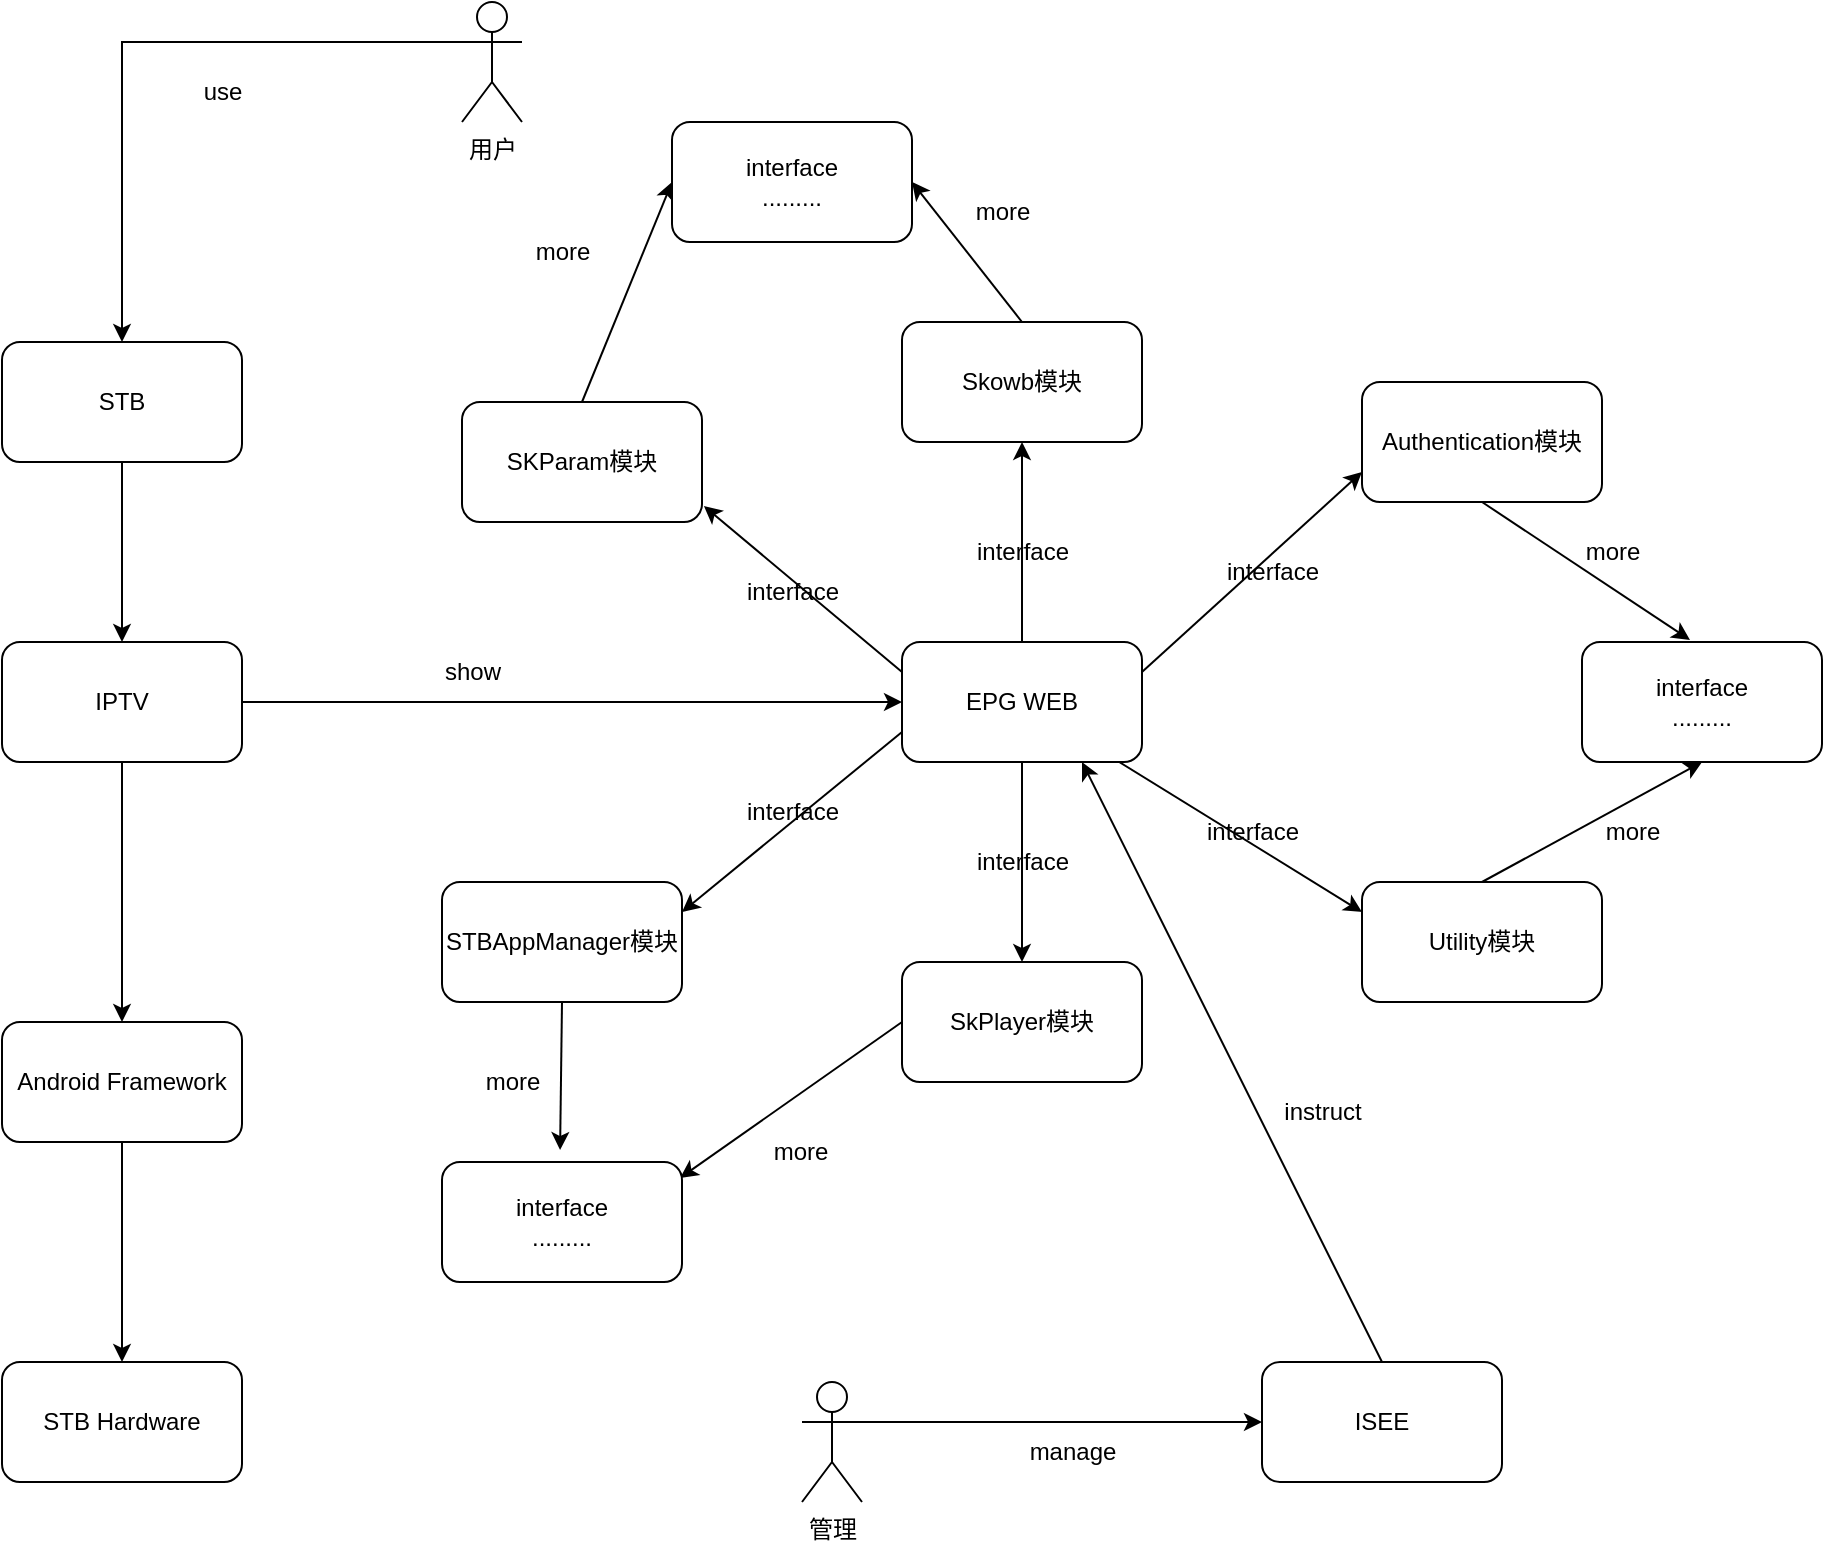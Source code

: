 <mxfile version="21.2.9" type="github">
  <diagram name="第 1 页" id="IVuBjpUKOHK4yb3LEGwn">
    <mxGraphModel dx="1372" dy="804" grid="1" gridSize="10" guides="1" tooltips="1" connect="1" arrows="1" fold="1" page="1" pageScale="1" pageWidth="827" pageHeight="1169" math="0" shadow="0">
      <root>
        <mxCell id="0" />
        <mxCell id="1" parent="0" />
        <mxCell id="Pjy6h7HqImcyNJ3maIgM-31" style="edgeStyle=orthogonalEdgeStyle;rounded=0;orthogonalLoop=1;jettySize=auto;html=1;exitX=0.5;exitY=1;exitDx=0;exitDy=0;entryX=0.5;entryY=0;entryDx=0;entryDy=0;" edge="1" parent="1" source="Pjy6h7HqImcyNJ3maIgM-2" target="Pjy6h7HqImcyNJ3maIgM-3">
          <mxGeometry relative="1" as="geometry" />
        </mxCell>
        <mxCell id="Pjy6h7HqImcyNJ3maIgM-2" value="STB" style="rounded=1;whiteSpace=wrap;html=1;" vertex="1" parent="1">
          <mxGeometry x="40" y="340" width="120" height="60" as="geometry" />
        </mxCell>
        <mxCell id="Pjy6h7HqImcyNJ3maIgM-32" style="edgeStyle=orthogonalEdgeStyle;rounded=0;orthogonalLoop=1;jettySize=auto;html=1;exitX=0.5;exitY=1;exitDx=0;exitDy=0;entryX=0.5;entryY=0;entryDx=0;entryDy=0;" edge="1" parent="1" source="Pjy6h7HqImcyNJ3maIgM-3" target="Pjy6h7HqImcyNJ3maIgM-6">
          <mxGeometry relative="1" as="geometry" />
        </mxCell>
        <mxCell id="Pjy6h7HqImcyNJ3maIgM-42" style="edgeStyle=orthogonalEdgeStyle;rounded=0;orthogonalLoop=1;jettySize=auto;html=1;exitX=1;exitY=0.5;exitDx=0;exitDy=0;entryX=0;entryY=0.5;entryDx=0;entryDy=0;" edge="1" parent="1" source="Pjy6h7HqImcyNJ3maIgM-3" target="Pjy6h7HqImcyNJ3maIgM-4">
          <mxGeometry relative="1" as="geometry" />
        </mxCell>
        <mxCell id="Pjy6h7HqImcyNJ3maIgM-3" value="IPTV" style="rounded=1;whiteSpace=wrap;html=1;" vertex="1" parent="1">
          <mxGeometry x="40" y="490" width="120" height="60" as="geometry" />
        </mxCell>
        <mxCell id="Pjy6h7HqImcyNJ3maIgM-34" style="edgeStyle=orthogonalEdgeStyle;rounded=0;orthogonalLoop=1;jettySize=auto;html=1;exitX=0.5;exitY=0;exitDx=0;exitDy=0;entryX=0.5;entryY=1;entryDx=0;entryDy=0;" edge="1" parent="1" source="Pjy6h7HqImcyNJ3maIgM-4" target="Pjy6h7HqImcyNJ3maIgM-11">
          <mxGeometry relative="1" as="geometry" />
        </mxCell>
        <mxCell id="Pjy6h7HqImcyNJ3maIgM-4" value="EPG WEB" style="rounded=1;whiteSpace=wrap;html=1;" vertex="1" parent="1">
          <mxGeometry x="490" y="490" width="120" height="60" as="geometry" />
        </mxCell>
        <mxCell id="Pjy6h7HqImcyNJ3maIgM-70" style="edgeStyle=none;rounded=0;orthogonalLoop=1;jettySize=auto;html=1;exitX=0.5;exitY=0;exitDx=0;exitDy=0;entryX=0;entryY=0.5;entryDx=0;entryDy=0;" edge="1" parent="1" source="Pjy6h7HqImcyNJ3maIgM-5" target="Pjy6h7HqImcyNJ3maIgM-69">
          <mxGeometry relative="1" as="geometry">
            <mxPoint x="340" y="300" as="targetPoint" />
          </mxGeometry>
        </mxCell>
        <mxCell id="Pjy6h7HqImcyNJ3maIgM-5" value="SKParam模块" style="rounded=1;whiteSpace=wrap;html=1;" vertex="1" parent="1">
          <mxGeometry x="270" y="370" width="120" height="60" as="geometry" />
        </mxCell>
        <mxCell id="Pjy6h7HqImcyNJ3maIgM-33" style="edgeStyle=orthogonalEdgeStyle;rounded=0;orthogonalLoop=1;jettySize=auto;html=1;exitX=0.5;exitY=1;exitDx=0;exitDy=0;entryX=0.5;entryY=0;entryDx=0;entryDy=0;" edge="1" parent="1" source="Pjy6h7HqImcyNJ3maIgM-6" target="Pjy6h7HqImcyNJ3maIgM-12">
          <mxGeometry relative="1" as="geometry" />
        </mxCell>
        <mxCell id="Pjy6h7HqImcyNJ3maIgM-6" value="Android Framework" style="rounded=1;whiteSpace=wrap;html=1;" vertex="1" parent="1">
          <mxGeometry x="40" y="680" width="120" height="60" as="geometry" />
        </mxCell>
        <mxCell id="Pjy6h7HqImcyNJ3maIgM-64" style="edgeStyle=none;rounded=0;orthogonalLoop=1;jettySize=auto;html=1;exitX=0.5;exitY=1;exitDx=0;exitDy=0;entryX=0.492;entryY=-0.1;entryDx=0;entryDy=0;entryPerimeter=0;" edge="1" parent="1" source="Pjy6h7HqImcyNJ3maIgM-7" target="Pjy6h7HqImcyNJ3maIgM-62">
          <mxGeometry relative="1" as="geometry" />
        </mxCell>
        <mxCell id="Pjy6h7HqImcyNJ3maIgM-7" value="STBAppManager模块" style="rounded=1;whiteSpace=wrap;html=1;" vertex="1" parent="1">
          <mxGeometry x="260" y="610" width="120" height="60" as="geometry" />
        </mxCell>
        <mxCell id="Pjy6h7HqImcyNJ3maIgM-65" style="edgeStyle=none;rounded=0;orthogonalLoop=1;jettySize=auto;html=1;exitX=0;exitY=0.5;exitDx=0;exitDy=0;entryX=0.992;entryY=0.133;entryDx=0;entryDy=0;entryPerimeter=0;" edge="1" parent="1" source="Pjy6h7HqImcyNJ3maIgM-8" target="Pjy6h7HqImcyNJ3maIgM-62">
          <mxGeometry relative="1" as="geometry" />
        </mxCell>
        <mxCell id="Pjy6h7HqImcyNJ3maIgM-8" value="SkPlayer模块" style="rounded=1;whiteSpace=wrap;html=1;" vertex="1" parent="1">
          <mxGeometry x="490" y="650" width="120" height="60" as="geometry" />
        </mxCell>
        <mxCell id="Pjy6h7HqImcyNJ3maIgM-68" style="edgeStyle=none;rounded=0;orthogonalLoop=1;jettySize=auto;html=1;exitX=0.5;exitY=0;exitDx=0;exitDy=0;entryX=0.5;entryY=1;entryDx=0;entryDy=0;" edge="1" parent="1" source="Pjy6h7HqImcyNJ3maIgM-9" target="Pjy6h7HqImcyNJ3maIgM-66">
          <mxGeometry relative="1" as="geometry" />
        </mxCell>
        <mxCell id="Pjy6h7HqImcyNJ3maIgM-9" value="Utility模块" style="rounded=1;whiteSpace=wrap;html=1;" vertex="1" parent="1">
          <mxGeometry x="720" y="610" width="120" height="60" as="geometry" />
        </mxCell>
        <mxCell id="Pjy6h7HqImcyNJ3maIgM-67" style="edgeStyle=none;rounded=0;orthogonalLoop=1;jettySize=auto;html=1;exitX=0.5;exitY=1;exitDx=0;exitDy=0;entryX=0.45;entryY=-0.017;entryDx=0;entryDy=0;entryPerimeter=0;" edge="1" parent="1" source="Pjy6h7HqImcyNJ3maIgM-10" target="Pjy6h7HqImcyNJ3maIgM-66">
          <mxGeometry relative="1" as="geometry" />
        </mxCell>
        <mxCell id="Pjy6h7HqImcyNJ3maIgM-10" value="Authentication模块" style="rounded=1;whiteSpace=wrap;html=1;" vertex="1" parent="1">
          <mxGeometry x="720" y="360" width="120" height="60" as="geometry" />
        </mxCell>
        <mxCell id="Pjy6h7HqImcyNJ3maIgM-71" style="edgeStyle=none;rounded=0;orthogonalLoop=1;jettySize=auto;html=1;exitX=0.5;exitY=0;exitDx=0;exitDy=0;entryX=1;entryY=0.5;entryDx=0;entryDy=0;" edge="1" parent="1" source="Pjy6h7HqImcyNJ3maIgM-11" target="Pjy6h7HqImcyNJ3maIgM-69">
          <mxGeometry relative="1" as="geometry" />
        </mxCell>
        <mxCell id="Pjy6h7HqImcyNJ3maIgM-11" value="Skowb模块" style="rounded=1;whiteSpace=wrap;html=1;" vertex="1" parent="1">
          <mxGeometry x="490" y="330" width="120" height="60" as="geometry" />
        </mxCell>
        <mxCell id="Pjy6h7HqImcyNJ3maIgM-12" value="STB Hardware" style="rounded=1;whiteSpace=wrap;html=1;" vertex="1" parent="1">
          <mxGeometry x="40" y="850" width="120" height="60" as="geometry" />
        </mxCell>
        <mxCell id="Pjy6h7HqImcyNJ3maIgM-13" value="ISEE" style="rounded=1;whiteSpace=wrap;html=1;" vertex="1" parent="1">
          <mxGeometry x="670" y="850" width="120" height="60" as="geometry" />
        </mxCell>
        <mxCell id="Pjy6h7HqImcyNJ3maIgM-16" value="" style="edgeStyle=orthogonalEdgeStyle;rounded=0;orthogonalLoop=1;jettySize=auto;html=1;exitX=0;exitY=0.333;exitDx=0;exitDy=0;exitPerimeter=0;" edge="1" parent="1" source="Pjy6h7HqImcyNJ3maIgM-14" target="Pjy6h7HqImcyNJ3maIgM-2">
          <mxGeometry relative="1" as="geometry" />
        </mxCell>
        <mxCell id="Pjy6h7HqImcyNJ3maIgM-14" value="用户" style="shape=umlActor;verticalLabelPosition=bottom;verticalAlign=top;html=1;outlineConnect=0;" vertex="1" parent="1">
          <mxGeometry x="270" y="170" width="30" height="60" as="geometry" />
        </mxCell>
        <mxCell id="Pjy6h7HqImcyNJ3maIgM-49" style="edgeStyle=orthogonalEdgeStyle;rounded=0;orthogonalLoop=1;jettySize=auto;html=1;exitX=1;exitY=0.333;exitDx=0;exitDy=0;exitPerimeter=0;entryX=0;entryY=0.5;entryDx=0;entryDy=0;" edge="1" parent="1" source="Pjy6h7HqImcyNJ3maIgM-26" target="Pjy6h7HqImcyNJ3maIgM-13">
          <mxGeometry relative="1" as="geometry" />
        </mxCell>
        <mxCell id="Pjy6h7HqImcyNJ3maIgM-26" value="管理" style="shape=umlActor;verticalLabelPosition=bottom;verticalAlign=top;html=1;outlineConnect=0;noLabel=0;" vertex="1" parent="1">
          <mxGeometry x="440" y="860" width="30" height="60" as="geometry" />
        </mxCell>
        <mxCell id="Pjy6h7HqImcyNJ3maIgM-36" value="" style="endArrow=classic;html=1;rounded=0;exitX=0;exitY=0.25;exitDx=0;exitDy=0;entryX=1.008;entryY=0.867;entryDx=0;entryDy=0;entryPerimeter=0;" edge="1" parent="1" source="Pjy6h7HqImcyNJ3maIgM-4" target="Pjy6h7HqImcyNJ3maIgM-5">
          <mxGeometry width="50" height="50" relative="1" as="geometry">
            <mxPoint x="350" y="480" as="sourcePoint" />
            <mxPoint x="380" y="430" as="targetPoint" />
          </mxGeometry>
        </mxCell>
        <mxCell id="Pjy6h7HqImcyNJ3maIgM-38" value="" style="endArrow=classic;html=1;rounded=0;exitX=0;exitY=0.75;exitDx=0;exitDy=0;entryX=1;entryY=0.25;entryDx=0;entryDy=0;" edge="1" parent="1" source="Pjy6h7HqImcyNJ3maIgM-4" target="Pjy6h7HqImcyNJ3maIgM-7">
          <mxGeometry width="50" height="50" relative="1" as="geometry">
            <mxPoint x="500" y="500" as="sourcePoint" />
            <mxPoint x="401" y="432" as="targetPoint" />
          </mxGeometry>
        </mxCell>
        <mxCell id="Pjy6h7HqImcyNJ3maIgM-39" value="" style="endArrow=classic;html=1;rounded=0;exitX=0.5;exitY=1;exitDx=0;exitDy=0;entryX=0.5;entryY=0;entryDx=0;entryDy=0;" edge="1" parent="1" source="Pjy6h7HqImcyNJ3maIgM-4" target="Pjy6h7HqImcyNJ3maIgM-8">
          <mxGeometry width="50" height="50" relative="1" as="geometry">
            <mxPoint x="495" y="554" as="sourcePoint" />
            <mxPoint x="390" y="620" as="targetPoint" />
          </mxGeometry>
        </mxCell>
        <mxCell id="Pjy6h7HqImcyNJ3maIgM-40" value="" style="endArrow=classic;html=1;rounded=0;exitX=1;exitY=0.25;exitDx=0;exitDy=0;entryX=0;entryY=0.75;entryDx=0;entryDy=0;" edge="1" parent="1" source="Pjy6h7HqImcyNJ3maIgM-4" target="Pjy6h7HqImcyNJ3maIgM-10">
          <mxGeometry width="50" height="50" relative="1" as="geometry">
            <mxPoint x="739" y="513" as="sourcePoint" />
            <mxPoint x="640" y="430" as="targetPoint" />
          </mxGeometry>
        </mxCell>
        <mxCell id="Pjy6h7HqImcyNJ3maIgM-41" value="" style="endArrow=classic;html=1;rounded=0;entryX=0;entryY=0.25;entryDx=0;entryDy=0;" edge="1" parent="1" source="Pjy6h7HqImcyNJ3maIgM-4" target="Pjy6h7HqImcyNJ3maIgM-9">
          <mxGeometry width="50" height="50" relative="1" as="geometry">
            <mxPoint x="620" y="515" as="sourcePoint" />
            <mxPoint x="730" y="415" as="targetPoint" />
          </mxGeometry>
        </mxCell>
        <mxCell id="Pjy6h7HqImcyNJ3maIgM-44" value="" style="endArrow=classic;html=1;rounded=0;entryX=0.75;entryY=1;entryDx=0;entryDy=0;exitX=0.5;exitY=0;exitDx=0;exitDy=0;" edge="1" parent="1" source="Pjy6h7HqImcyNJ3maIgM-13" target="Pjy6h7HqImcyNJ3maIgM-4">
          <mxGeometry width="50" height="50" relative="1" as="geometry">
            <mxPoint x="740" y="860" as="sourcePoint" />
            <mxPoint x="790" y="810" as="targetPoint" />
          </mxGeometry>
        </mxCell>
        <mxCell id="Pjy6h7HqImcyNJ3maIgM-46" value="use" style="text;html=1;align=center;verticalAlign=middle;resizable=0;points=[];autosize=1;strokeColor=none;fillColor=none;" vertex="1" parent="1">
          <mxGeometry x="130" y="200" width="40" height="30" as="geometry" />
        </mxCell>
        <mxCell id="Pjy6h7HqImcyNJ3maIgM-47" value="manage" style="text;html=1;align=center;verticalAlign=middle;resizable=0;points=[];autosize=1;strokeColor=none;fillColor=none;" vertex="1" parent="1">
          <mxGeometry x="540" y="880" width="70" height="30" as="geometry" />
        </mxCell>
        <mxCell id="Pjy6h7HqImcyNJ3maIgM-50" value="interface" style="text;html=1;align=center;verticalAlign=middle;resizable=0;points=[];autosize=1;strokeColor=none;fillColor=none;" vertex="1" parent="1">
          <mxGeometry x="400" y="450" width="70" height="30" as="geometry" />
        </mxCell>
        <mxCell id="Pjy6h7HqImcyNJ3maIgM-51" value="interface" style="text;html=1;align=center;verticalAlign=middle;resizable=0;points=[];autosize=1;strokeColor=none;fillColor=none;" vertex="1" parent="1">
          <mxGeometry x="515" y="430" width="70" height="30" as="geometry" />
        </mxCell>
        <mxCell id="Pjy6h7HqImcyNJ3maIgM-52" value="interface" style="text;html=1;align=center;verticalAlign=middle;resizable=0;points=[];autosize=1;strokeColor=none;fillColor=none;" vertex="1" parent="1">
          <mxGeometry x="640" y="440" width="70" height="30" as="geometry" />
        </mxCell>
        <mxCell id="Pjy6h7HqImcyNJ3maIgM-53" value="interface" style="text;html=1;align=center;verticalAlign=middle;resizable=0;points=[];autosize=1;strokeColor=none;fillColor=none;" vertex="1" parent="1">
          <mxGeometry x="630" y="570" width="70" height="30" as="geometry" />
        </mxCell>
        <mxCell id="Pjy6h7HqImcyNJ3maIgM-54" value="interface" style="text;html=1;align=center;verticalAlign=middle;resizable=0;points=[];autosize=1;strokeColor=none;fillColor=none;" vertex="1" parent="1">
          <mxGeometry x="515" y="584.5" width="70" height="30" as="geometry" />
        </mxCell>
        <mxCell id="Pjy6h7HqImcyNJ3maIgM-55" value="interface" style="text;html=1;align=center;verticalAlign=middle;resizable=0;points=[];autosize=1;strokeColor=none;fillColor=none;" vertex="1" parent="1">
          <mxGeometry x="400" y="560" width="70" height="30" as="geometry" />
        </mxCell>
        <mxCell id="Pjy6h7HqImcyNJ3maIgM-59" value="show" style="text;html=1;align=center;verticalAlign=middle;resizable=0;points=[];autosize=1;strokeColor=none;fillColor=none;" vertex="1" parent="1">
          <mxGeometry x="250" y="490" width="50" height="30" as="geometry" />
        </mxCell>
        <mxCell id="Pjy6h7HqImcyNJ3maIgM-61" value="instruct" style="text;html=1;align=center;verticalAlign=middle;resizable=0;points=[];autosize=1;strokeColor=none;fillColor=none;" vertex="1" parent="1">
          <mxGeometry x="670" y="710" width="60" height="30" as="geometry" />
        </mxCell>
        <mxCell id="Pjy6h7HqImcyNJ3maIgM-62" value="interface&lt;br&gt;........." style="rounded=1;whiteSpace=wrap;html=1;" vertex="1" parent="1">
          <mxGeometry x="260" y="750" width="120" height="60" as="geometry" />
        </mxCell>
        <mxCell id="Pjy6h7HqImcyNJ3maIgM-66" value="interface&lt;br&gt;........." style="rounded=1;whiteSpace=wrap;html=1;" vertex="1" parent="1">
          <mxGeometry x="830" y="490" width="120" height="60" as="geometry" />
        </mxCell>
        <mxCell id="Pjy6h7HqImcyNJ3maIgM-69" value="interface&lt;br&gt;........." style="rounded=1;whiteSpace=wrap;html=1;" vertex="1" parent="1">
          <mxGeometry x="375" y="230" width="120" height="60" as="geometry" />
        </mxCell>
        <mxCell id="Pjy6h7HqImcyNJ3maIgM-72" value="more" style="text;html=1;align=center;verticalAlign=middle;resizable=0;points=[];autosize=1;strokeColor=none;fillColor=none;" vertex="1" parent="1">
          <mxGeometry x="830" y="570" width="50" height="30" as="geometry" />
        </mxCell>
        <mxCell id="Pjy6h7HqImcyNJ3maIgM-73" value="more" style="text;html=1;align=center;verticalAlign=middle;resizable=0;points=[];autosize=1;strokeColor=none;fillColor=none;" vertex="1" parent="1">
          <mxGeometry x="820" y="430" width="50" height="30" as="geometry" />
        </mxCell>
        <mxCell id="Pjy6h7HqImcyNJ3maIgM-75" value="more" style="text;html=1;align=center;verticalAlign=middle;resizable=0;points=[];autosize=1;strokeColor=none;fillColor=none;" vertex="1" parent="1">
          <mxGeometry x="515" y="260" width="50" height="30" as="geometry" />
        </mxCell>
        <mxCell id="Pjy6h7HqImcyNJ3maIgM-76" value="more" style="text;html=1;align=center;verticalAlign=middle;resizable=0;points=[];autosize=1;strokeColor=none;fillColor=none;" vertex="1" parent="1">
          <mxGeometry x="295" y="280" width="50" height="30" as="geometry" />
        </mxCell>
        <mxCell id="Pjy6h7HqImcyNJ3maIgM-77" value="more" style="text;html=1;align=center;verticalAlign=middle;resizable=0;points=[];autosize=1;strokeColor=none;fillColor=none;" vertex="1" parent="1">
          <mxGeometry x="270" y="695" width="50" height="30" as="geometry" />
        </mxCell>
        <mxCell id="Pjy6h7HqImcyNJ3maIgM-78" value="more" style="text;html=1;align=center;verticalAlign=middle;resizable=0;points=[];autosize=1;strokeColor=none;fillColor=none;" vertex="1" parent="1">
          <mxGeometry x="414" y="730" width="50" height="30" as="geometry" />
        </mxCell>
      </root>
    </mxGraphModel>
  </diagram>
</mxfile>
